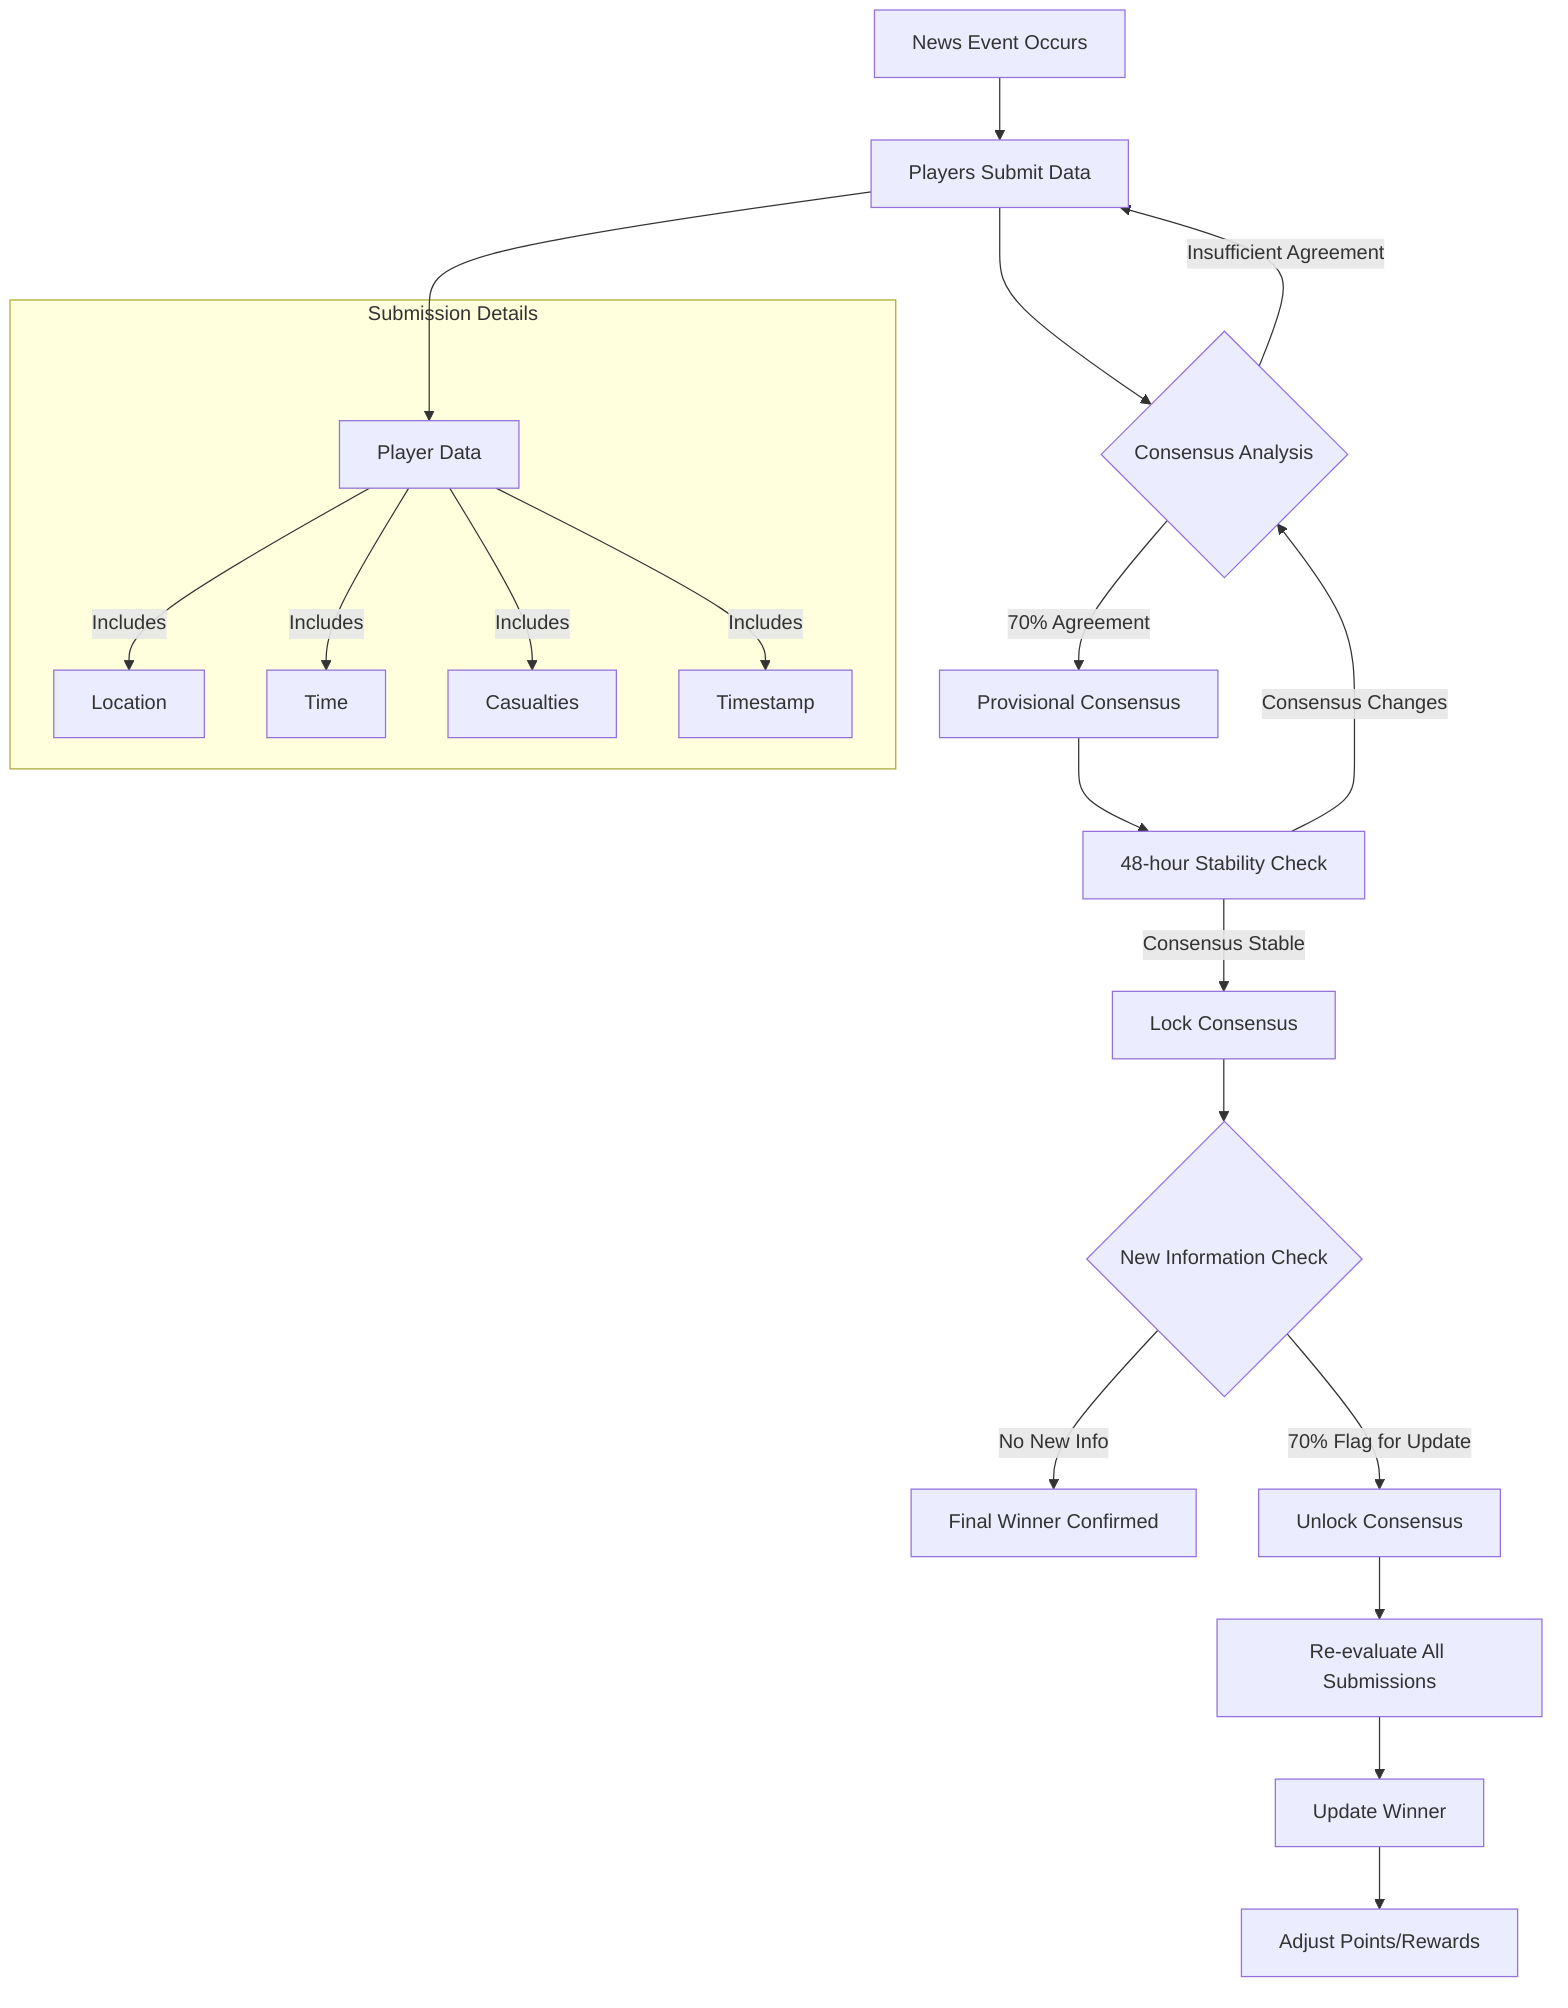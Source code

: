 flowchart TD
    A[News Event Occurs] --> B[Players Submit Data]
    B --> C{Consensus Analysis}
    
    C --> |70% Agreement| D[Provisional Consensus]
    C --> |Insufficient Agreement| B
    
    D --> E[48-hour Stability Check]
    E --> |Consensus Stable| F[Lock Consensus]
    E --> |Consensus Changes| C
    
    F --> G{New Information Check}
    G --> |No New Info| H[Final Winner Confirmed]
    
    G --> |70% Flag for Update| I[Unlock Consensus]
    I --> J[Re-evaluate All Submissions]
    J --> K[Update Winner]
    K --> L[Adjust Points/Rewards]
    
    subgraph Submission Details
    M[Player Data] --> |Includes|N[Location]
    M --> |Includes|O[Time]
    M --> |Includes|P[Casualties]
    M --> |Includes|Q[Timestamp]
    end
    
    B --> M